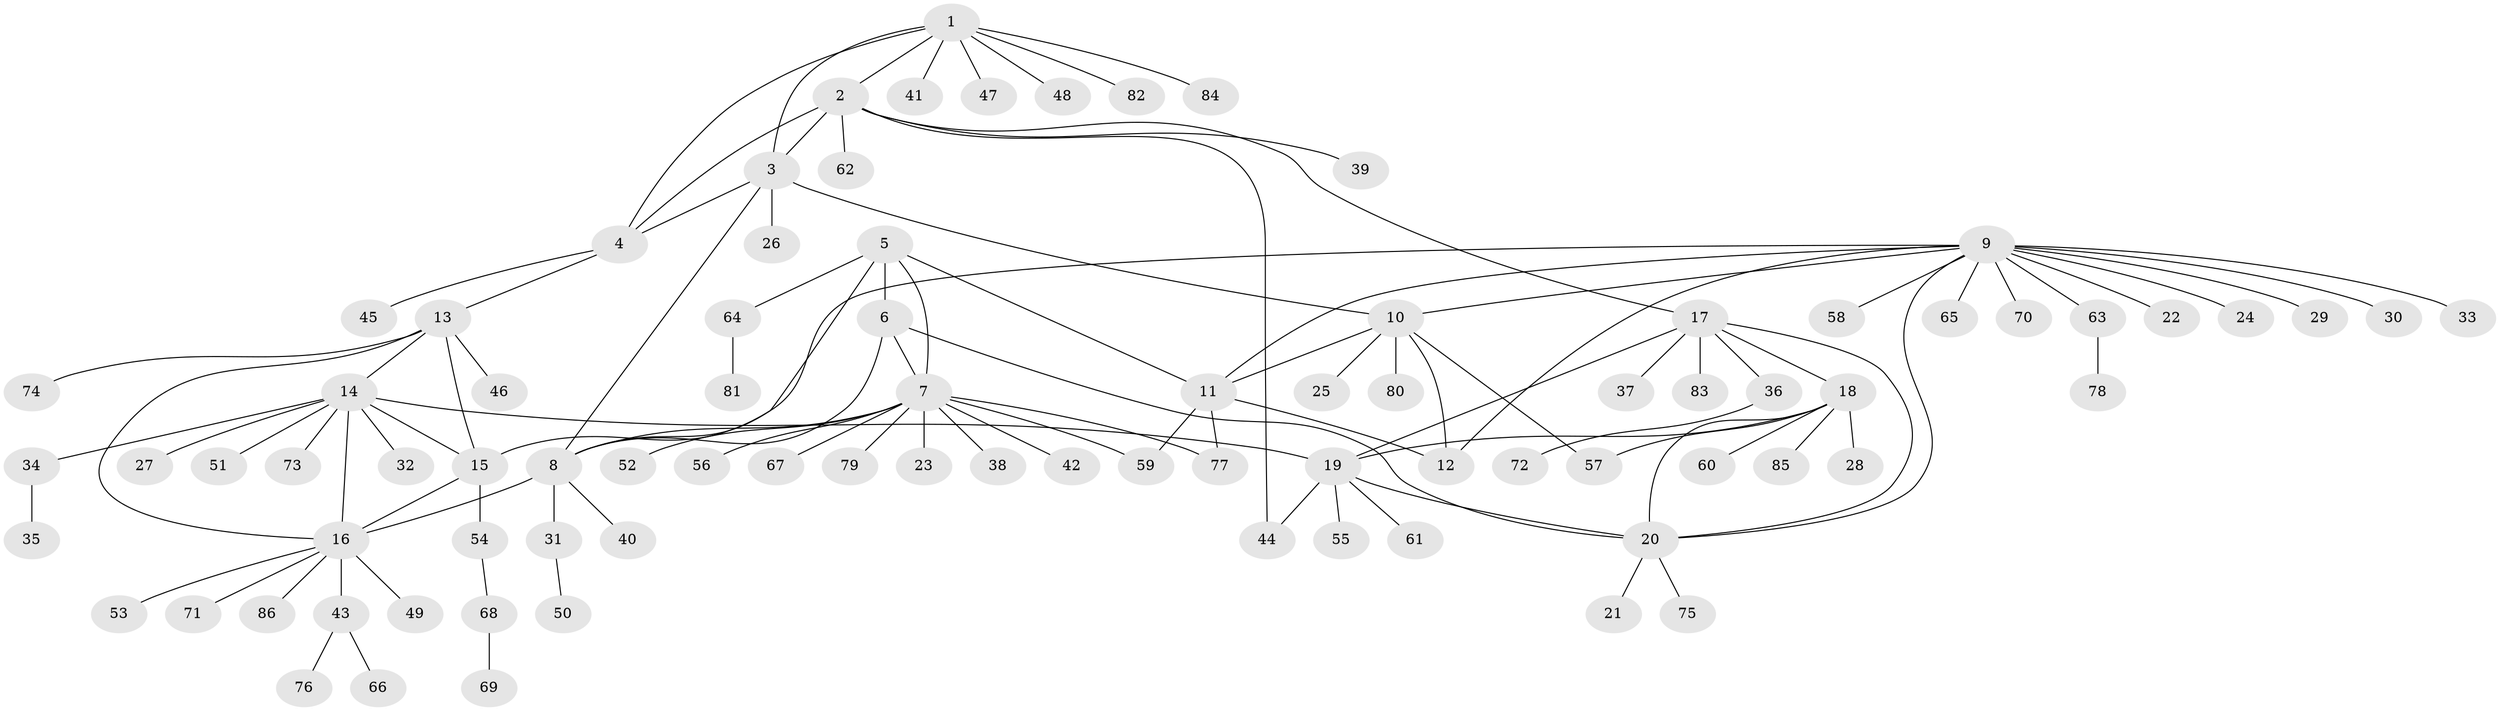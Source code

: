 // coarse degree distribution, {4: 0.18518518518518517, 5: 0.25925925925925924, 7: 0.037037037037037035, 2: 0.1111111111111111, 6: 0.037037037037037035, 3: 0.037037037037037035, 1: 0.3333333333333333}
// Generated by graph-tools (version 1.1) at 2025/52/03/04/25 22:52:50]
// undirected, 86 vertices, 110 edges
graph export_dot {
  node [color=gray90,style=filled];
  1;
  2;
  3;
  4;
  5;
  6;
  7;
  8;
  9;
  10;
  11;
  12;
  13;
  14;
  15;
  16;
  17;
  18;
  19;
  20;
  21;
  22;
  23;
  24;
  25;
  26;
  27;
  28;
  29;
  30;
  31;
  32;
  33;
  34;
  35;
  36;
  37;
  38;
  39;
  40;
  41;
  42;
  43;
  44;
  45;
  46;
  47;
  48;
  49;
  50;
  51;
  52;
  53;
  54;
  55;
  56;
  57;
  58;
  59;
  60;
  61;
  62;
  63;
  64;
  65;
  66;
  67;
  68;
  69;
  70;
  71;
  72;
  73;
  74;
  75;
  76;
  77;
  78;
  79;
  80;
  81;
  82;
  83;
  84;
  85;
  86;
  1 -- 2;
  1 -- 3;
  1 -- 4;
  1 -- 41;
  1 -- 47;
  1 -- 48;
  1 -- 82;
  1 -- 84;
  2 -- 3;
  2 -- 4;
  2 -- 17;
  2 -- 39;
  2 -- 44;
  2 -- 62;
  3 -- 4;
  3 -- 8;
  3 -- 10;
  3 -- 26;
  4 -- 13;
  4 -- 45;
  5 -- 6;
  5 -- 7;
  5 -- 8;
  5 -- 11;
  5 -- 64;
  6 -- 7;
  6 -- 8;
  6 -- 20;
  7 -- 8;
  7 -- 23;
  7 -- 38;
  7 -- 42;
  7 -- 52;
  7 -- 56;
  7 -- 59;
  7 -- 67;
  7 -- 77;
  7 -- 79;
  8 -- 16;
  8 -- 31;
  8 -- 40;
  9 -- 10;
  9 -- 11;
  9 -- 12;
  9 -- 15;
  9 -- 20;
  9 -- 22;
  9 -- 24;
  9 -- 29;
  9 -- 30;
  9 -- 33;
  9 -- 58;
  9 -- 63;
  9 -- 65;
  9 -- 70;
  10 -- 11;
  10 -- 12;
  10 -- 25;
  10 -- 57;
  10 -- 80;
  11 -- 12;
  11 -- 59;
  11 -- 77;
  13 -- 14;
  13 -- 15;
  13 -- 16;
  13 -- 46;
  13 -- 74;
  14 -- 15;
  14 -- 16;
  14 -- 19;
  14 -- 27;
  14 -- 32;
  14 -- 34;
  14 -- 51;
  14 -- 73;
  15 -- 16;
  15 -- 54;
  16 -- 43;
  16 -- 49;
  16 -- 53;
  16 -- 71;
  16 -- 86;
  17 -- 18;
  17 -- 19;
  17 -- 20;
  17 -- 36;
  17 -- 37;
  17 -- 83;
  18 -- 19;
  18 -- 20;
  18 -- 28;
  18 -- 57;
  18 -- 60;
  18 -- 85;
  19 -- 20;
  19 -- 44;
  19 -- 55;
  19 -- 61;
  20 -- 21;
  20 -- 75;
  31 -- 50;
  34 -- 35;
  36 -- 72;
  43 -- 66;
  43 -- 76;
  54 -- 68;
  63 -- 78;
  64 -- 81;
  68 -- 69;
}
